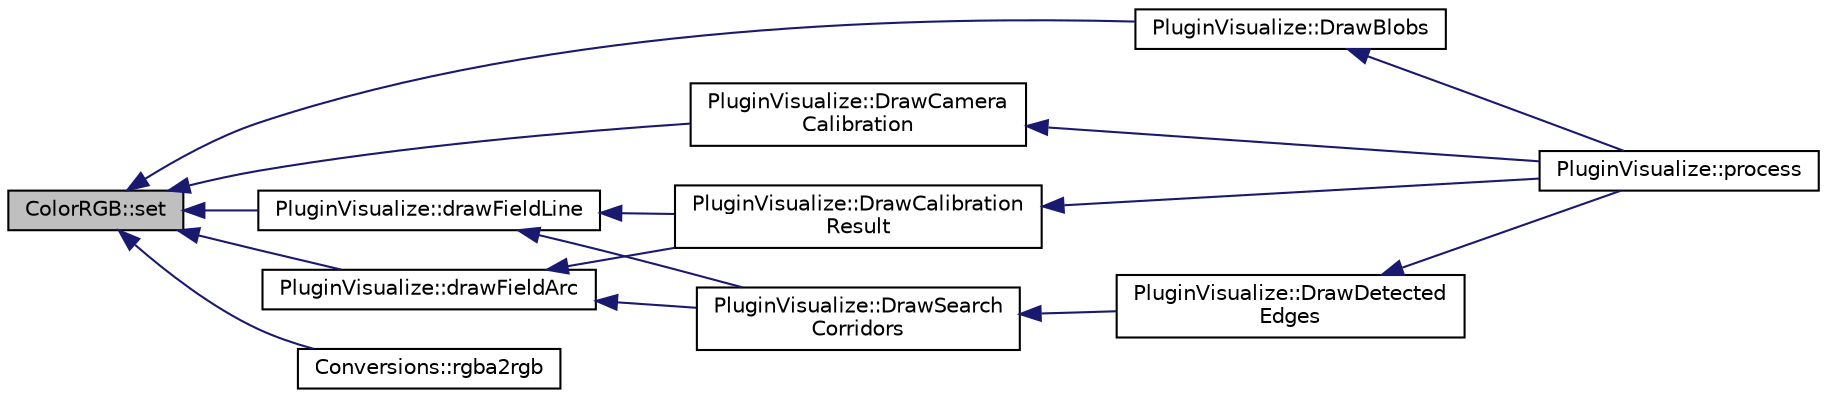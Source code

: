 digraph "ColorRGB::set"
{
 // INTERACTIVE_SVG=YES
  edge [fontname="Helvetica",fontsize="10",labelfontname="Helvetica",labelfontsize="10"];
  node [fontname="Helvetica",fontsize="10",shape=record];
  rankdir="LR";
  Node1 [label="ColorRGB::set",height=0.2,width=0.4,color="black", fillcolor="grey75", style="filled", fontcolor="black"];
  Node1 -> Node2 [dir="back",color="midnightblue",fontsize="10",style="solid",fontname="Helvetica"];
  Node2 [label="PluginVisualize::DrawBlobs",height=0.2,width=0.4,color="black", fillcolor="white", style="filled",URL="$db/d09/class_plugin_visualize.html#a002825252fa6e6b4880e556ff34e6a6b"];
  Node2 -> Node3 [dir="back",color="midnightblue",fontsize="10",style="solid",fontname="Helvetica"];
  Node3 [label="PluginVisualize::process",height=0.2,width=0.4,color="black", fillcolor="white", style="filled",URL="$db/d09/class_plugin_visualize.html#a9fb83c5f31f4ad6205bada831b2547c0"];
  Node1 -> Node4 [dir="back",color="midnightblue",fontsize="10",style="solid",fontname="Helvetica"];
  Node4 [label="PluginVisualize::DrawCamera\lCalibration",height=0.2,width=0.4,color="black", fillcolor="white", style="filled",URL="$db/d09/class_plugin_visualize.html#ab3fcd2e261ae04a35cd6733611ddc64d"];
  Node4 -> Node3 [dir="back",color="midnightblue",fontsize="10",style="solid",fontname="Helvetica"];
  Node1 -> Node5 [dir="back",color="midnightblue",fontsize="10",style="solid",fontname="Helvetica"];
  Node5 [label="PluginVisualize::drawFieldArc",height=0.2,width=0.4,color="black", fillcolor="white", style="filled",URL="$db/d09/class_plugin_visualize.html#aa62140a2625c54efc923f6226a5f2f84"];
  Node5 -> Node6 [dir="back",color="midnightblue",fontsize="10",style="solid",fontname="Helvetica"];
  Node6 [label="PluginVisualize::DrawCalibration\lResult",height=0.2,width=0.4,color="black", fillcolor="white", style="filled",URL="$db/d09/class_plugin_visualize.html#ab85fbfb2a0d815753bf4010d34b989c1"];
  Node6 -> Node3 [dir="back",color="midnightblue",fontsize="10",style="solid",fontname="Helvetica"];
  Node5 -> Node7 [dir="back",color="midnightblue",fontsize="10",style="solid",fontname="Helvetica"];
  Node7 [label="PluginVisualize::DrawSearch\lCorridors",height=0.2,width=0.4,color="black", fillcolor="white", style="filled",URL="$db/d09/class_plugin_visualize.html#a9171fdaa9c4a21ddcf8d20194d86b05c"];
  Node7 -> Node8 [dir="back",color="midnightblue",fontsize="10",style="solid",fontname="Helvetica"];
  Node8 [label="PluginVisualize::DrawDetected\lEdges",height=0.2,width=0.4,color="black", fillcolor="white", style="filled",URL="$db/d09/class_plugin_visualize.html#af0ff2f0cd3c6a901c87ac3a21fbe0149"];
  Node8 -> Node3 [dir="back",color="midnightblue",fontsize="10",style="solid",fontname="Helvetica"];
  Node1 -> Node9 [dir="back",color="midnightblue",fontsize="10",style="solid",fontname="Helvetica"];
  Node9 [label="PluginVisualize::drawFieldLine",height=0.2,width=0.4,color="black", fillcolor="white", style="filled",URL="$db/d09/class_plugin_visualize.html#a05ab81cf53984e18ff63c06db13b9e35"];
  Node9 -> Node6 [dir="back",color="midnightblue",fontsize="10",style="solid",fontname="Helvetica"];
  Node9 -> Node7 [dir="back",color="midnightblue",fontsize="10",style="solid",fontname="Helvetica"];
  Node1 -> Node10 [dir="back",color="midnightblue",fontsize="10",style="solid",fontname="Helvetica"];
  Node10 [label="Conversions::rgba2rgb",height=0.2,width=0.4,color="black", fillcolor="white", style="filled",URL="$d3/d98/class_conversions.html#af20a91eebf5318f778137711b25c126f"];
}
